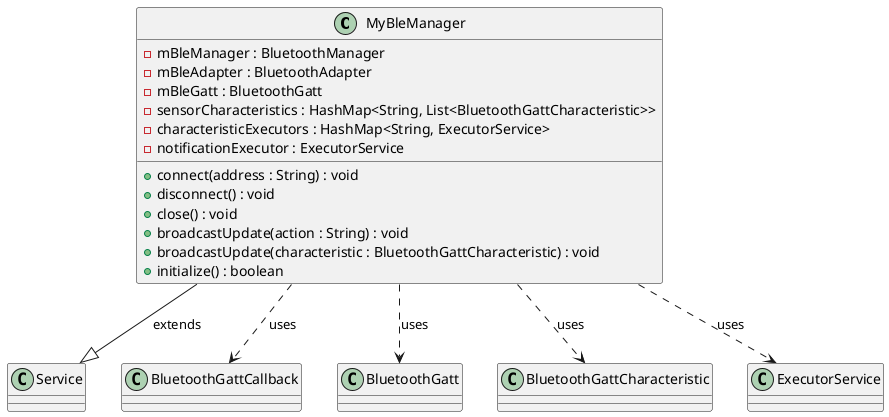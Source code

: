 @startuml
class MyBleManager {
  -mBleManager : BluetoothManager
  -mBleAdapter : BluetoothAdapter
  -mBleGatt : BluetoothGatt
  -sensorCharacteristics : HashMap<String, List<BluetoothGattCharacteristic>>
  -characteristicExecutors : HashMap<String, ExecutorService>
  -notificationExecutor : ExecutorService
  +connect(address : String) : void
  +disconnect() : void
  +close() : void
  +broadcastUpdate(action : String) : void
  +broadcastUpdate(characteristic : BluetoothGattCharacteristic) : void
  +initialize() : boolean
}

class Service {
}

class BluetoothGattCallback {
}

class BluetoothGatt {
}

class BluetoothGattCharacteristic {
}

class ExecutorService {
}

MyBleManager --|> Service : extends
MyBleManager ..> BluetoothGattCallback : uses
MyBleManager ..> BluetoothGatt : uses
MyBleManager ..> BluetoothGattCharacteristic : uses
MyBleManager ..> ExecutorService : uses

@enduml

